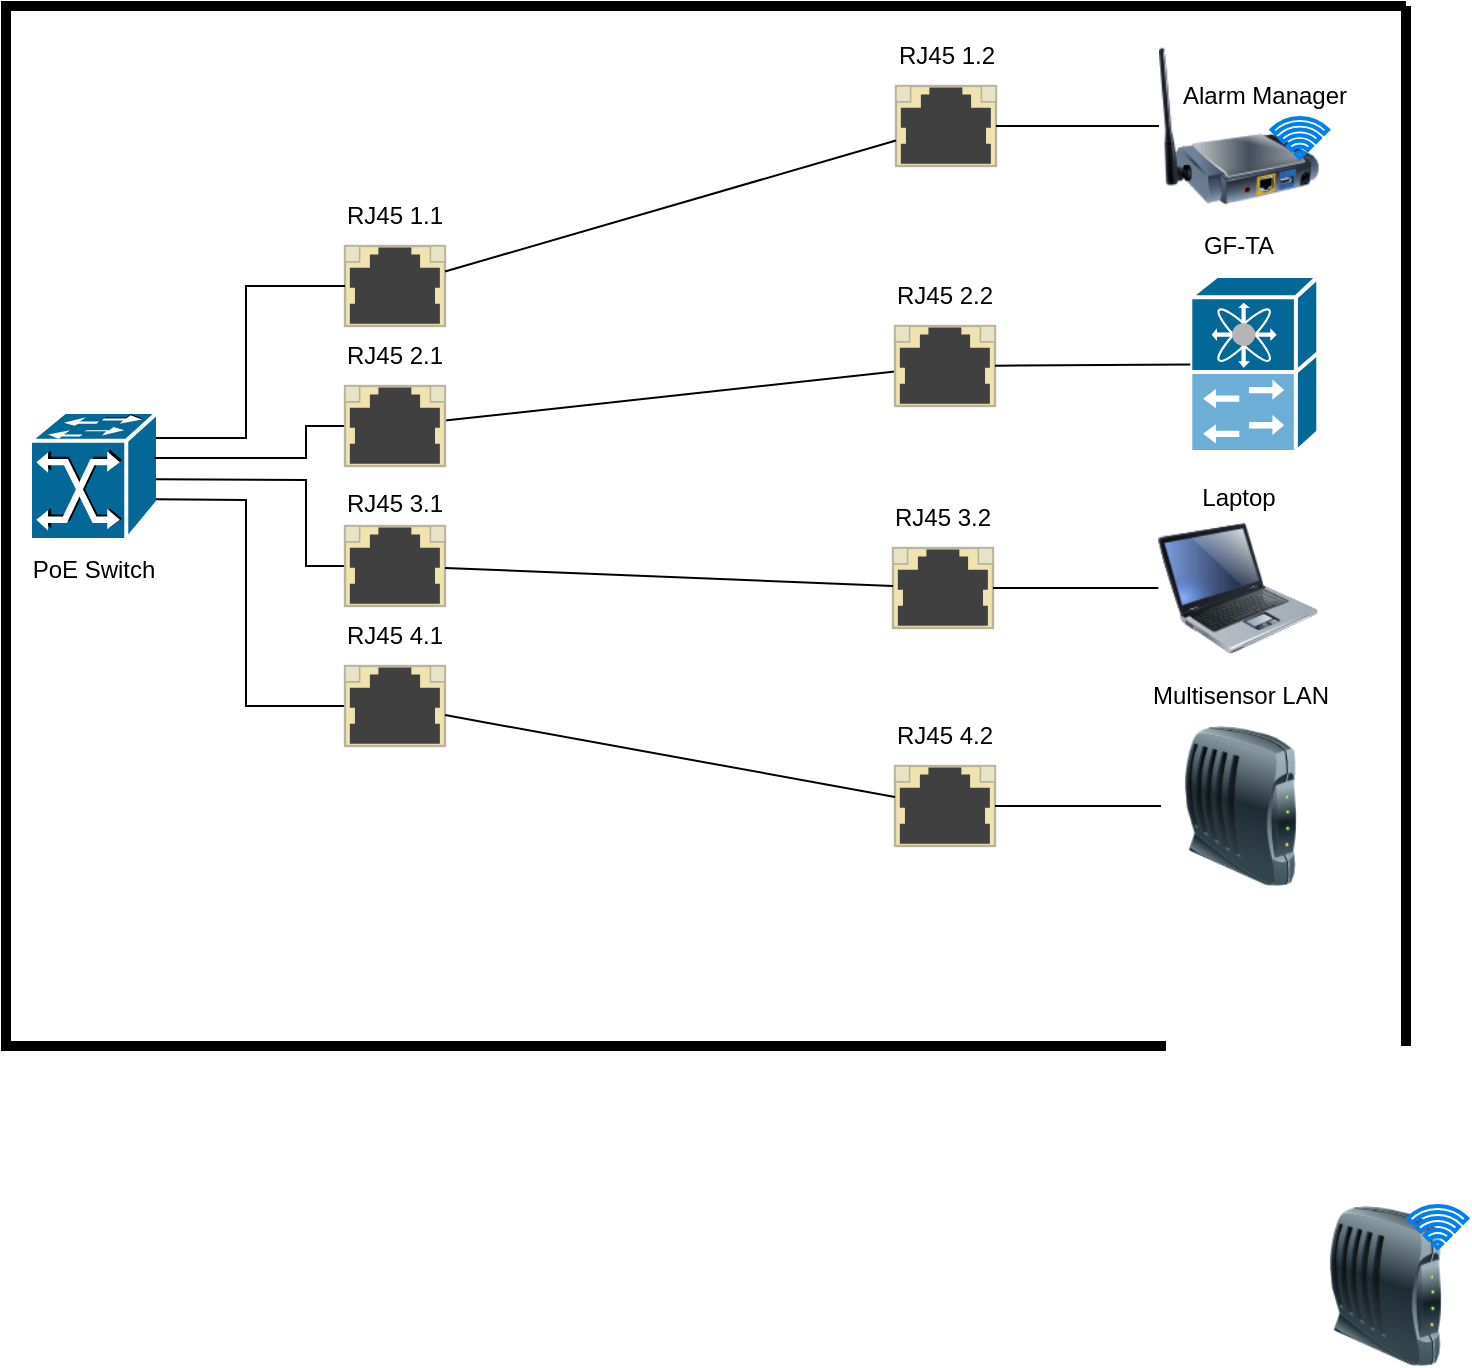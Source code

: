 <mxfile version="24.7.17">
  <diagram name="Seite-1" id="J_cecj8nlEAOPX3EQDfE">
    <mxGraphModel dx="1050" dy="557" grid="1" gridSize="10" guides="1" tooltips="1" connect="1" arrows="1" fold="1" page="1" pageScale="1" pageWidth="827" pageHeight="1169" math="0" shadow="0">
      <root>
        <mxCell id="0" />
        <mxCell id="1" parent="0" />
        <mxCell id="JUdulcwFiIQr3jhsynN7-4" value="" style="group" vertex="1" connectable="0" parent="1">
          <mxGeometry x="20" y="243" width="88" height="94" as="geometry" />
        </mxCell>
        <mxCell id="JUdulcwFiIQr3jhsynN7-2" value="" style="shape=mxgraph.cisco.switches.atm_fast_gigabit_etherswitch;sketch=0;html=1;pointerEvents=1;dashed=0;fillColor=#036897;strokeColor=#ffffff;strokeWidth=2;verticalLabelPosition=bottom;verticalAlign=top;align=center;outlineConnect=0;" vertex="1" parent="JUdulcwFiIQr3jhsynN7-4">
          <mxGeometry x="12" width="64" height="64" as="geometry" />
        </mxCell>
        <mxCell id="JUdulcwFiIQr3jhsynN7-3" value="PoE Switch" style="text;html=1;align=center;verticalAlign=middle;whiteSpace=wrap;rounded=0;" vertex="1" parent="JUdulcwFiIQr3jhsynN7-4">
          <mxGeometry y="64" width="88" height="30" as="geometry" />
        </mxCell>
        <mxCell id="JUdulcwFiIQr3jhsynN7-26" value="" style="endArrow=none;html=1;rounded=0;" edge="1" parent="JUdulcwFiIQr3jhsynN7-4" target="JUdulcwFiIQr3jhsynN7-6">
          <mxGeometry width="50" height="50" relative="1" as="geometry">
            <mxPoint x="75" y="43.57" as="sourcePoint" />
            <mxPoint x="129" y="43.57" as="targetPoint" />
            <Array as="points">
              <mxPoint x="120" y="44" />
              <mxPoint x="120" y="147" />
            </Array>
          </mxGeometry>
        </mxCell>
        <mxCell id="JUdulcwFiIQr3jhsynN7-25" value="" style="endArrow=none;html=1;rounded=0;" edge="1" parent="JUdulcwFiIQr3jhsynN7-4" target="JUdulcwFiIQr3jhsynN7-8">
          <mxGeometry width="50" height="50" relative="1" as="geometry">
            <mxPoint x="75" y="33.57" as="sourcePoint" />
            <mxPoint x="129" y="33.57" as="targetPoint" />
            <Array as="points">
              <mxPoint x="150" y="34" />
              <mxPoint x="150" y="77" />
            </Array>
          </mxGeometry>
        </mxCell>
        <mxCell id="JUdulcwFiIQr3jhsynN7-24" value="" style="endArrow=none;html=1;rounded=0;" edge="1" parent="JUdulcwFiIQr3jhsynN7-4" target="JUdulcwFiIQr3jhsynN7-7">
          <mxGeometry width="50" height="50" relative="1" as="geometry">
            <mxPoint x="74" y="23" as="sourcePoint" />
            <mxPoint x="128" y="23" as="targetPoint" />
            <Array as="points">
              <mxPoint x="150" y="23" />
              <mxPoint x="150" y="7" />
            </Array>
          </mxGeometry>
        </mxCell>
        <mxCell id="JUdulcwFiIQr3jhsynN7-6" value="" style="html=1;verticalLabelPosition=bottom;verticalAlign=top;outlineConnect=0;shadow=0;dashed=0;shape=mxgraph.rack.hpe_aruba.switches.rj45_sfp;" vertex="1" parent="1">
          <mxGeometry x="189.5" y="370" width="50" height="40" as="geometry" />
        </mxCell>
        <mxCell id="JUdulcwFiIQr3jhsynN7-8" value="" style="html=1;verticalLabelPosition=bottom;verticalAlign=top;outlineConnect=0;shadow=0;dashed=0;shape=mxgraph.rack.hpe_aruba.switches.rj45_sfp;" vertex="1" parent="1">
          <mxGeometry x="189.5" y="300" width="50" height="40" as="geometry" />
        </mxCell>
        <mxCell id="JUdulcwFiIQr3jhsynN7-11" value="" style="group" vertex="1" connectable="0" parent="1">
          <mxGeometry x="160" y="130" width="109" height="70" as="geometry" />
        </mxCell>
        <mxCell id="JUdulcwFiIQr3jhsynN7-5" value="" style="html=1;verticalLabelPosition=bottom;verticalAlign=top;outlineConnect=0;shadow=0;dashed=0;shape=mxgraph.rack.hpe_aruba.switches.rj45_sfp;" vertex="1" parent="JUdulcwFiIQr3jhsynN7-11">
          <mxGeometry x="29.5" y="30" width="50" height="40" as="geometry" />
        </mxCell>
        <mxCell id="JUdulcwFiIQr3jhsynN7-9" value="RJ45 1.1" style="text;html=1;align=center;verticalAlign=middle;whiteSpace=wrap;rounded=0;" vertex="1" parent="JUdulcwFiIQr3jhsynN7-11">
          <mxGeometry width="109" height="30" as="geometry" />
        </mxCell>
        <mxCell id="JUdulcwFiIQr3jhsynN7-12" value="RJ45 3.1" style="text;html=1;align=center;verticalAlign=middle;whiteSpace=wrap;rounded=0;" vertex="1" parent="1">
          <mxGeometry x="160" y="274" width="109" height="30" as="geometry" />
        </mxCell>
        <mxCell id="JUdulcwFiIQr3jhsynN7-13" value="RJ45 4.1" style="text;html=1;align=center;verticalAlign=middle;whiteSpace=wrap;rounded=0;" vertex="1" parent="1">
          <mxGeometry x="160" y="340" width="109" height="30" as="geometry" />
        </mxCell>
        <mxCell id="JUdulcwFiIQr3jhsynN7-23" value="" style="endArrow=none;html=1;rounded=0;" edge="1" parent="1" target="JUdulcwFiIQr3jhsynN7-5">
          <mxGeometry width="50" height="50" relative="1" as="geometry">
            <mxPoint x="95" y="256" as="sourcePoint" />
            <mxPoint x="149" y="256" as="targetPoint" />
            <Array as="points">
              <mxPoint x="140" y="256" />
              <mxPoint x="140" y="180" />
            </Array>
          </mxGeometry>
        </mxCell>
        <mxCell id="JUdulcwFiIQr3jhsynN7-27" value="" style="image;html=1;image=img/lib/clip_art/networking/Modem_128x128.png" vertex="1" parent="1">
          <mxGeometry x="670" y="640" width="80" height="80" as="geometry" />
        </mxCell>
        <mxCell id="JUdulcwFiIQr3jhsynN7-29" value="" style="html=1;verticalLabelPosition=bottom;align=center;labelBackgroundColor=#ffffff;verticalAlign=top;strokeWidth=2;strokeColor=#0080F0;shadow=0;dashed=0;shape=mxgraph.ios7.icons.wifi;pointerEvents=1" vertex="1" parent="1">
          <mxGeometry x="721" y="640" width="29.7" height="21" as="geometry" />
        </mxCell>
        <mxCell id="JUdulcwFiIQr3jhsynN7-40" value="" style="group" vertex="1" connectable="0" parent="1">
          <mxGeometry x="435.5" y="50" width="268.5" height="90" as="geometry" />
        </mxCell>
        <mxCell id="JUdulcwFiIQr3jhsynN7-34" value="" style="html=1;verticalLabelPosition=bottom;verticalAlign=top;outlineConnect=0;shadow=0;dashed=0;shape=mxgraph.rack.hpe_aruba.switches.rj45_sfp;" vertex="1" parent="JUdulcwFiIQr3jhsynN7-40">
          <mxGeometry x="29.5" y="30" width="50" height="40" as="geometry" />
        </mxCell>
        <mxCell id="JUdulcwFiIQr3jhsynN7-35" value="RJ45 1.2" style="text;html=1;align=center;verticalAlign=middle;whiteSpace=wrap;rounded=0;" vertex="1" parent="JUdulcwFiIQr3jhsynN7-40">
          <mxGeometry width="109" height="30" as="geometry" />
        </mxCell>
        <mxCell id="JUdulcwFiIQr3jhsynN7-42" value="" style="line;strokeWidth=1;fillColor=none;align=left;verticalAlign=middle;spacingTop=-1;spacingLeft=3;spacingRight=3;rotatable=0;labelPosition=right;points=[];portConstraint=eastwest;strokeColor=inherit;" vertex="1" parent="JUdulcwFiIQr3jhsynN7-40">
          <mxGeometry x="159.5" y="46" width="40" height="8" as="geometry" />
        </mxCell>
        <mxCell id="JUdulcwFiIQr3jhsynN7-44" value="" style="line;strokeWidth=1;fillColor=none;align=left;verticalAlign=middle;spacingTop=-1;spacingLeft=3;spacingRight=3;rotatable=0;labelPosition=right;points=[];portConstraint=eastwest;strokeColor=inherit;" vertex="1" parent="JUdulcwFiIQr3jhsynN7-40">
          <mxGeometry x="80" y="47" width="40" height="8" as="geometry" />
        </mxCell>
        <mxCell id="JUdulcwFiIQr3jhsynN7-45" value="" style="line;strokeWidth=1;fillColor=none;align=left;verticalAlign=middle;spacingTop=-1;spacingLeft=3;spacingRight=3;rotatable=0;labelPosition=right;points=[];portConstraint=eastwest;strokeColor=inherit;" vertex="1" parent="JUdulcwFiIQr3jhsynN7-40">
          <mxGeometry x="90" y="46" width="40" height="8" as="geometry" />
        </mxCell>
        <mxCell id="JUdulcwFiIQr3jhsynN7-33" value="" style="group" vertex="1" connectable="0" parent="JUdulcwFiIQr3jhsynN7-40">
          <mxGeometry x="159.5" y="10" width="109" height="80" as="geometry" />
        </mxCell>
        <mxCell id="JUdulcwFiIQr3jhsynN7-31" value="" style="image;html=1;image=img/lib/clip_art/networking/Print_Server_Wireless_128x128.png" vertex="1" parent="JUdulcwFiIQr3jhsynN7-33">
          <mxGeometry x="1.5" width="80" height="80" as="geometry" />
        </mxCell>
        <mxCell id="JUdulcwFiIQr3jhsynN7-32" value="Alarm Manager" style="text;html=1;align=center;verticalAlign=middle;whiteSpace=wrap;rounded=0;" vertex="1" parent="JUdulcwFiIQr3jhsynN7-33">
          <mxGeometry y="10" width="109" height="30" as="geometry" />
        </mxCell>
        <mxCell id="JUdulcwFiIQr3jhsynN7-80" value="" style="html=1;verticalLabelPosition=bottom;align=center;labelBackgroundColor=#ffffff;verticalAlign=top;strokeWidth=2;strokeColor=#0080F0;shadow=0;dashed=0;shape=mxgraph.ios7.icons.wifi;pointerEvents=1" vertex="1" parent="JUdulcwFiIQr3jhsynN7-33">
          <mxGeometry x="57.8" y="36" width="28.2" height="20" as="geometry" />
        </mxCell>
        <mxCell id="JUdulcwFiIQr3jhsynN7-50" value="" style="endArrow=none;html=1;rounded=0;" edge="1" parent="JUdulcwFiIQr3jhsynN7-40" source="JUdulcwFiIQr3jhsynN7-34" target="JUdulcwFiIQr3jhsynN7-31">
          <mxGeometry width="50" height="50" relative="1" as="geometry">
            <mxPoint x="110" y="210" as="sourcePoint" />
            <mxPoint x="160" y="160" as="targetPoint" />
          </mxGeometry>
        </mxCell>
        <mxCell id="JUdulcwFiIQr3jhsynN7-52" value="" style="endArrow=none;html=1;rounded=0;" edge="1" parent="1" source="JUdulcwFiIQr3jhsynN7-5" target="JUdulcwFiIQr3jhsynN7-34">
          <mxGeometry width="50" height="50" relative="1" as="geometry">
            <mxPoint x="320" y="170" as="sourcePoint" />
            <mxPoint x="370" y="120" as="targetPoint" />
          </mxGeometry>
        </mxCell>
        <mxCell id="JUdulcwFiIQr3jhsynN7-56" value="" style="endArrow=none;html=1;rounded=0;" edge="1" parent="1" source="JUdulcwFiIQr3jhsynN7-7" target="JUdulcwFiIQr3jhsynN7-59">
          <mxGeometry width="50" height="50" relative="1" as="geometry">
            <mxPoint x="290" y="270" as="sourcePoint" />
            <mxPoint x="360" y="240" as="targetPoint" />
          </mxGeometry>
        </mxCell>
        <mxCell id="JUdulcwFiIQr3jhsynN7-57" value="" style="group" vertex="1" connectable="0" parent="1">
          <mxGeometry x="160" y="200" width="109" height="70" as="geometry" />
        </mxCell>
        <mxCell id="JUdulcwFiIQr3jhsynN7-7" value="" style="html=1;verticalLabelPosition=bottom;verticalAlign=top;outlineConnect=0;shadow=0;dashed=0;shape=mxgraph.rack.hpe_aruba.switches.rj45_sfp;" vertex="1" parent="JUdulcwFiIQr3jhsynN7-57">
          <mxGeometry x="29.5" y="30" width="50" height="40" as="geometry" />
        </mxCell>
        <mxCell id="JUdulcwFiIQr3jhsynN7-10" value="RJ45 2.1" style="text;html=1;align=center;verticalAlign=middle;whiteSpace=wrap;rounded=0;" vertex="1" parent="JUdulcwFiIQr3jhsynN7-57">
          <mxGeometry width="109" height="30" as="geometry" />
        </mxCell>
        <mxCell id="JUdulcwFiIQr3jhsynN7-58" value="" style="group" vertex="1" connectable="0" parent="1">
          <mxGeometry x="435" y="170" width="109" height="70" as="geometry" />
        </mxCell>
        <mxCell id="JUdulcwFiIQr3jhsynN7-59" value="" style="html=1;verticalLabelPosition=bottom;verticalAlign=top;outlineConnect=0;shadow=0;dashed=0;shape=mxgraph.rack.hpe_aruba.switches.rj45_sfp;" vertex="1" parent="JUdulcwFiIQr3jhsynN7-58">
          <mxGeometry x="29.5" y="30" width="50" height="40" as="geometry" />
        </mxCell>
        <mxCell id="JUdulcwFiIQr3jhsynN7-60" value="RJ45 2.2" style="text;html=1;align=center;verticalAlign=middle;whiteSpace=wrap;rounded=0;" vertex="1" parent="JUdulcwFiIQr3jhsynN7-58">
          <mxGeometry width="109" height="30" as="geometry" />
        </mxCell>
        <mxCell id="JUdulcwFiIQr3jhsynN7-61" value="" style="group" vertex="1" connectable="0" parent="1">
          <mxGeometry x="434" y="281" width="109" height="70" as="geometry" />
        </mxCell>
        <mxCell id="JUdulcwFiIQr3jhsynN7-62" value="" style="html=1;verticalLabelPosition=bottom;verticalAlign=top;outlineConnect=0;shadow=0;dashed=0;shape=mxgraph.rack.hpe_aruba.switches.rj45_sfp;" vertex="1" parent="JUdulcwFiIQr3jhsynN7-61">
          <mxGeometry x="29.5" y="30" width="50" height="40" as="geometry" />
        </mxCell>
        <mxCell id="JUdulcwFiIQr3jhsynN7-63" value="RJ45 3.2" style="text;html=1;align=center;verticalAlign=middle;whiteSpace=wrap;rounded=0;" vertex="1" parent="JUdulcwFiIQr3jhsynN7-61">
          <mxGeometry width="109" height="30" as="geometry" />
        </mxCell>
        <mxCell id="JUdulcwFiIQr3jhsynN7-64" value="" style="group" vertex="1" connectable="0" parent="1">
          <mxGeometry x="435" y="390" width="109" height="70" as="geometry" />
        </mxCell>
        <mxCell id="JUdulcwFiIQr3jhsynN7-65" value="" style="html=1;verticalLabelPosition=bottom;verticalAlign=top;outlineConnect=0;shadow=0;dashed=0;shape=mxgraph.rack.hpe_aruba.switches.rj45_sfp;" vertex="1" parent="JUdulcwFiIQr3jhsynN7-64">
          <mxGeometry x="29.5" y="30" width="50" height="40" as="geometry" />
        </mxCell>
        <mxCell id="JUdulcwFiIQr3jhsynN7-66" value="RJ45 4.2" style="text;html=1;align=center;verticalAlign=middle;whiteSpace=wrap;rounded=0;" vertex="1" parent="JUdulcwFiIQr3jhsynN7-64">
          <mxGeometry width="109" height="30" as="geometry" />
        </mxCell>
        <mxCell id="JUdulcwFiIQr3jhsynN7-67" value="" style="endArrow=none;html=1;rounded=0;" edge="1" parent="1" source="JUdulcwFiIQr3jhsynN7-8" target="JUdulcwFiIQr3jhsynN7-62">
          <mxGeometry width="50" height="50" relative="1" as="geometry">
            <mxPoint x="250" y="317" as="sourcePoint" />
            <mxPoint x="475" y="293" as="targetPoint" />
          </mxGeometry>
        </mxCell>
        <mxCell id="JUdulcwFiIQr3jhsynN7-68" value="" style="endArrow=none;html=1;rounded=0;" edge="1" parent="1" source="JUdulcwFiIQr3jhsynN7-6" target="JUdulcwFiIQr3jhsynN7-65">
          <mxGeometry width="50" height="50" relative="1" as="geometry">
            <mxPoint x="239.5" y="434" as="sourcePoint" />
            <mxPoint x="464.5" y="410" as="targetPoint" />
          </mxGeometry>
        </mxCell>
        <mxCell id="JUdulcwFiIQr3jhsynN7-70" value="" style="endArrow=none;html=1;rounded=0;" edge="1" parent="1" source="JUdulcwFiIQr3jhsynN7-62" target="JUdulcwFiIQr3jhsynN7-53">
          <mxGeometry width="50" height="50" relative="1" as="geometry">
            <mxPoint x="544" y="314" as="sourcePoint" />
            <mxPoint x="594" y="264" as="targetPoint" />
          </mxGeometry>
        </mxCell>
        <mxCell id="JUdulcwFiIQr3jhsynN7-75" value="" style="group" vertex="1" connectable="0" parent="1">
          <mxGeometry x="583" y="370" width="109" height="110" as="geometry" />
        </mxCell>
        <mxCell id="JUdulcwFiIQr3jhsynN7-51" value="" style="image;html=1;image=img/lib/clip_art/networking/Modem_128x128.png" vertex="1" parent="JUdulcwFiIQr3jhsynN7-75">
          <mxGeometry x="14.5" y="30" width="80" height="80" as="geometry" />
        </mxCell>
        <mxCell id="JUdulcwFiIQr3jhsynN7-72" value="Multisensor LAN" style="text;html=1;align=center;verticalAlign=middle;whiteSpace=wrap;rounded=0;" vertex="1" parent="JUdulcwFiIQr3jhsynN7-75">
          <mxGeometry width="109" height="30" as="geometry" />
        </mxCell>
        <mxCell id="JUdulcwFiIQr3jhsynN7-76" value="" style="group" vertex="1" connectable="0" parent="1">
          <mxGeometry x="581.65" y="271" width="109" height="100" as="geometry" />
        </mxCell>
        <mxCell id="JUdulcwFiIQr3jhsynN7-53" value="" style="image;html=1;image=img/lib/clip_art/computers/Laptop_128x128.png" vertex="1" parent="JUdulcwFiIQr3jhsynN7-76">
          <mxGeometry x="14.5" y="20" width="80" height="80" as="geometry" />
        </mxCell>
        <mxCell id="JUdulcwFiIQr3jhsynN7-73" value="Laptop" style="text;html=1;align=center;verticalAlign=middle;whiteSpace=wrap;rounded=0;" vertex="1" parent="JUdulcwFiIQr3jhsynN7-76">
          <mxGeometry width="109" height="30" as="geometry" />
        </mxCell>
        <mxCell id="JUdulcwFiIQr3jhsynN7-77" value="" style="group" vertex="1" connectable="0" parent="1">
          <mxGeometry x="581.65" y="145" width="109" height="118" as="geometry" />
        </mxCell>
        <mxCell id="JUdulcwFiIQr3jhsynN7-54" value="" style="shape=mxgraph.cisco.controllers_and_modules.10ge_fcoe;sketch=0;html=1;pointerEvents=1;dashed=0;fillColor=#036897;strokeColor=#ffffff;strokeWidth=2;verticalLabelPosition=bottom;verticalAlign=top;align=center;outlineConnect=0;" vertex="1" parent="JUdulcwFiIQr3jhsynN7-77">
          <mxGeometry x="30.5" y="30" width="64" height="88" as="geometry" />
        </mxCell>
        <mxCell id="JUdulcwFiIQr3jhsynN7-74" value="GF-TA" style="text;html=1;align=center;verticalAlign=middle;whiteSpace=wrap;rounded=0;" vertex="1" parent="JUdulcwFiIQr3jhsynN7-77">
          <mxGeometry width="109" height="30" as="geometry" />
        </mxCell>
        <mxCell id="JUdulcwFiIQr3jhsynN7-78" value="" style="endArrow=none;html=1;rounded=0;" edge="1" parent="1" source="JUdulcwFiIQr3jhsynN7-59" target="JUdulcwFiIQr3jhsynN7-54">
          <mxGeometry width="50" height="50" relative="1" as="geometry">
            <mxPoint x="525.5" y="190" as="sourcePoint" />
            <mxPoint x="606.5" y="190" as="targetPoint" />
          </mxGeometry>
        </mxCell>
        <mxCell id="JUdulcwFiIQr3jhsynN7-79" value="" style="endArrow=none;html=1;rounded=0;entryX=0;entryY=0.5;entryDx=0;entryDy=0;" edge="1" parent="1" source="JUdulcwFiIQr3jhsynN7-65" target="JUdulcwFiIQr3jhsynN7-51">
          <mxGeometry width="50" height="50" relative="1" as="geometry">
            <mxPoint x="528.75" y="470" as="sourcePoint" />
            <mxPoint x="610.75" y="470" as="targetPoint" />
          </mxGeometry>
        </mxCell>
        <mxCell id="JUdulcwFiIQr3jhsynN7-82" value="" style="endArrow=none;html=1;rounded=0;strokeWidth=5;" edge="1" parent="1">
          <mxGeometry width="50" height="50" relative="1" as="geometry">
            <mxPoint x="600" y="560" as="sourcePoint" />
            <mxPoint x="720" y="40" as="targetPoint" />
            <Array as="points">
              <mxPoint x="20" y="560" />
              <mxPoint x="20" y="40" />
            </Array>
          </mxGeometry>
        </mxCell>
        <mxCell id="JUdulcwFiIQr3jhsynN7-83" value="" style="endArrow=none;html=1;rounded=0;strokeWidth=5;" edge="1" parent="1">
          <mxGeometry width="50" height="50" relative="1" as="geometry">
            <mxPoint x="720" y="560" as="sourcePoint" />
            <mxPoint x="720" y="40" as="targetPoint" />
          </mxGeometry>
        </mxCell>
      </root>
    </mxGraphModel>
  </diagram>
</mxfile>
